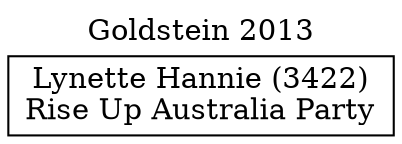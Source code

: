 // House preference flow
digraph "Lynette Hannie (3422)_Goldstein_2013" {
	graph [label="Goldstein 2013" labelloc=t mclimit=10]
	node [shape=box]
	"Lynette Hannie (3422)" [label="Lynette Hannie (3422)
Rise Up Australia Party"]
}
